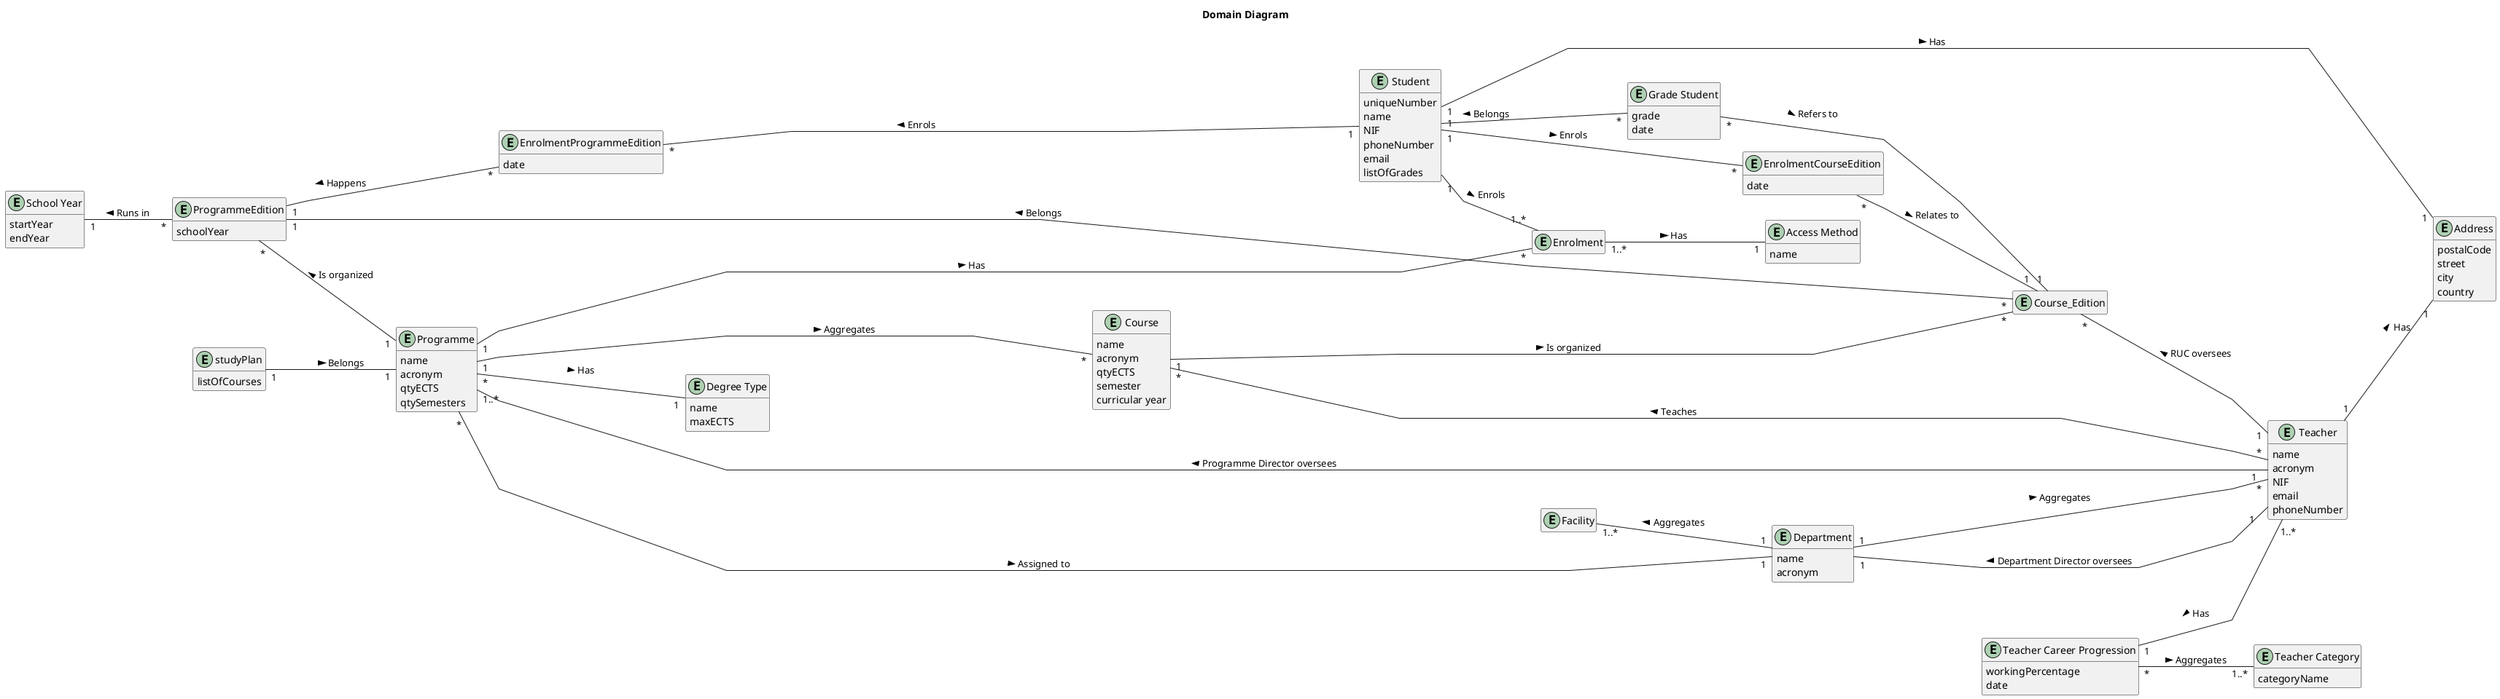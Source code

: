 @startuml
skinparam linetype polyline
left to right direction
hide empty methods
hide empty members
title "Domain Diagram"

' Entities
entity Facility {
}

entity "School Year" {
  startYear
  endYear
}

entity Department {
  name
  acronym
}

entity Course {
  name
  acronym
  qtyECTS
  semester
  curricular year
}

entity Course_Edition {
}

entity Address {
  postalCode
  street
  city
  country
}

entity "Teacher Category" {
  categoryName
}

entity Teacher {
  name
  acronym
  NIF
  email
  phoneNumber
}

entity Programme {
  name
  acronym
  qtyECTS
  qtySemesters
}

entity ProgrammeEdition {
  schoolYear
}
entity Enrolment {
}

entity EnrolmentProgrammeEdition {
   date
}

entity EnrolmentCourseEdition {
   date
}

entity Student {
  uniqueNumber
  name
  NIF
  phoneNumber
  email
  listOfGrades
}

entity "Degree Type" {
  name
  maxECTS
}

entity "Access Method" {
  name
}

entity "Grade Student" {
  grade
  date
}

entity "studyPlan" {
listOfCourses
}

entity "Teacher Career Progression" {
  workingPercentage
  date
}


Facility "1..*" -- "1" Department : Aggregates <
Department "1" --- "1   " Teacher : Department Director oversees <
Department "1" --- "*" Teacher : Aggregates >
Course "*" -- "*" Teacher : Teaches <
Course_Edition "*" -- "1" Teacher : RUC oversees <
Course "1" ----- "*" Course_Edition : > Is organized
Programme "1" ----- "*" Course : > Aggregates
"studyPlan" "1" -- "1" Programme : > Belongs
ProgrammeEdition "1" -- "*" Course_Edition : < Belongs
"School Year" "1" -- "*" ProgrammeEdition : < Runs in
Address "1" -up- "1" Student : Has <
Teacher "1" -- "1" Address : Has >
"Teacher Career Progression" "*" -- "1..*" "Teacher Category" : Aggregates >
Programme "1" -- "*" Enrolment : Has >
ProgrammeEdition "*" -- "1" Programme : < Is organized
ProgrammeEdition "1" -- "*" EnrolmentProgrammeEdition : < Happens
EnrolmentProgrammeEdition "*" -- "1" Student : < Enrols
Student "1" --- "*" EnrolmentCourseEdition : > Enrols
EnrolmentCourseEdition "*" -- "1" Course_Edition : > Relates to
Programme "*" -- "1" Department : Assigned to >
Student "1" -- "*" "Grade Student" : < Belongs
"Grade Student" "*" -- "1" Course_Edition : > Refers to

Programme "1..*" -- "1  " Teacher : Programme Director oversees <
Programme "*" -- "1" "Degree Type" : Has >
Student "1" -- "1..*" Enrolment : Enrols >
Enrolment "1..*" -- "1" "Access Method" : Has >
"Teacher Career Progression" "1" -- "1..*" "Teacher" : Has <
@enduml
